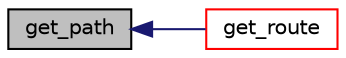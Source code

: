 digraph "get_path"
{
  edge [fontname="Helvetica",fontsize="10",labelfontname="Helvetica",labelfontsize="10"];
  node [fontname="Helvetica",fontsize="10",shape=record];
  rankdir="LR";
  Node25 [label="get_path",height=0.2,width=0.4,color="black", fillcolor="grey75", style="filled", fontcolor="black"];
  Node25 -> Node26 [dir="back",color="midnightblue",fontsize="10",style="solid",fontname="Helvetica"];
  Node26 [label="get_route",height=0.2,width=0.4,color="red", fillcolor="white", style="filled",URL="$dijkstraVia__driver_8cpp.html#a0f5d7eba38afe637689f28e6a51761be"];
}
